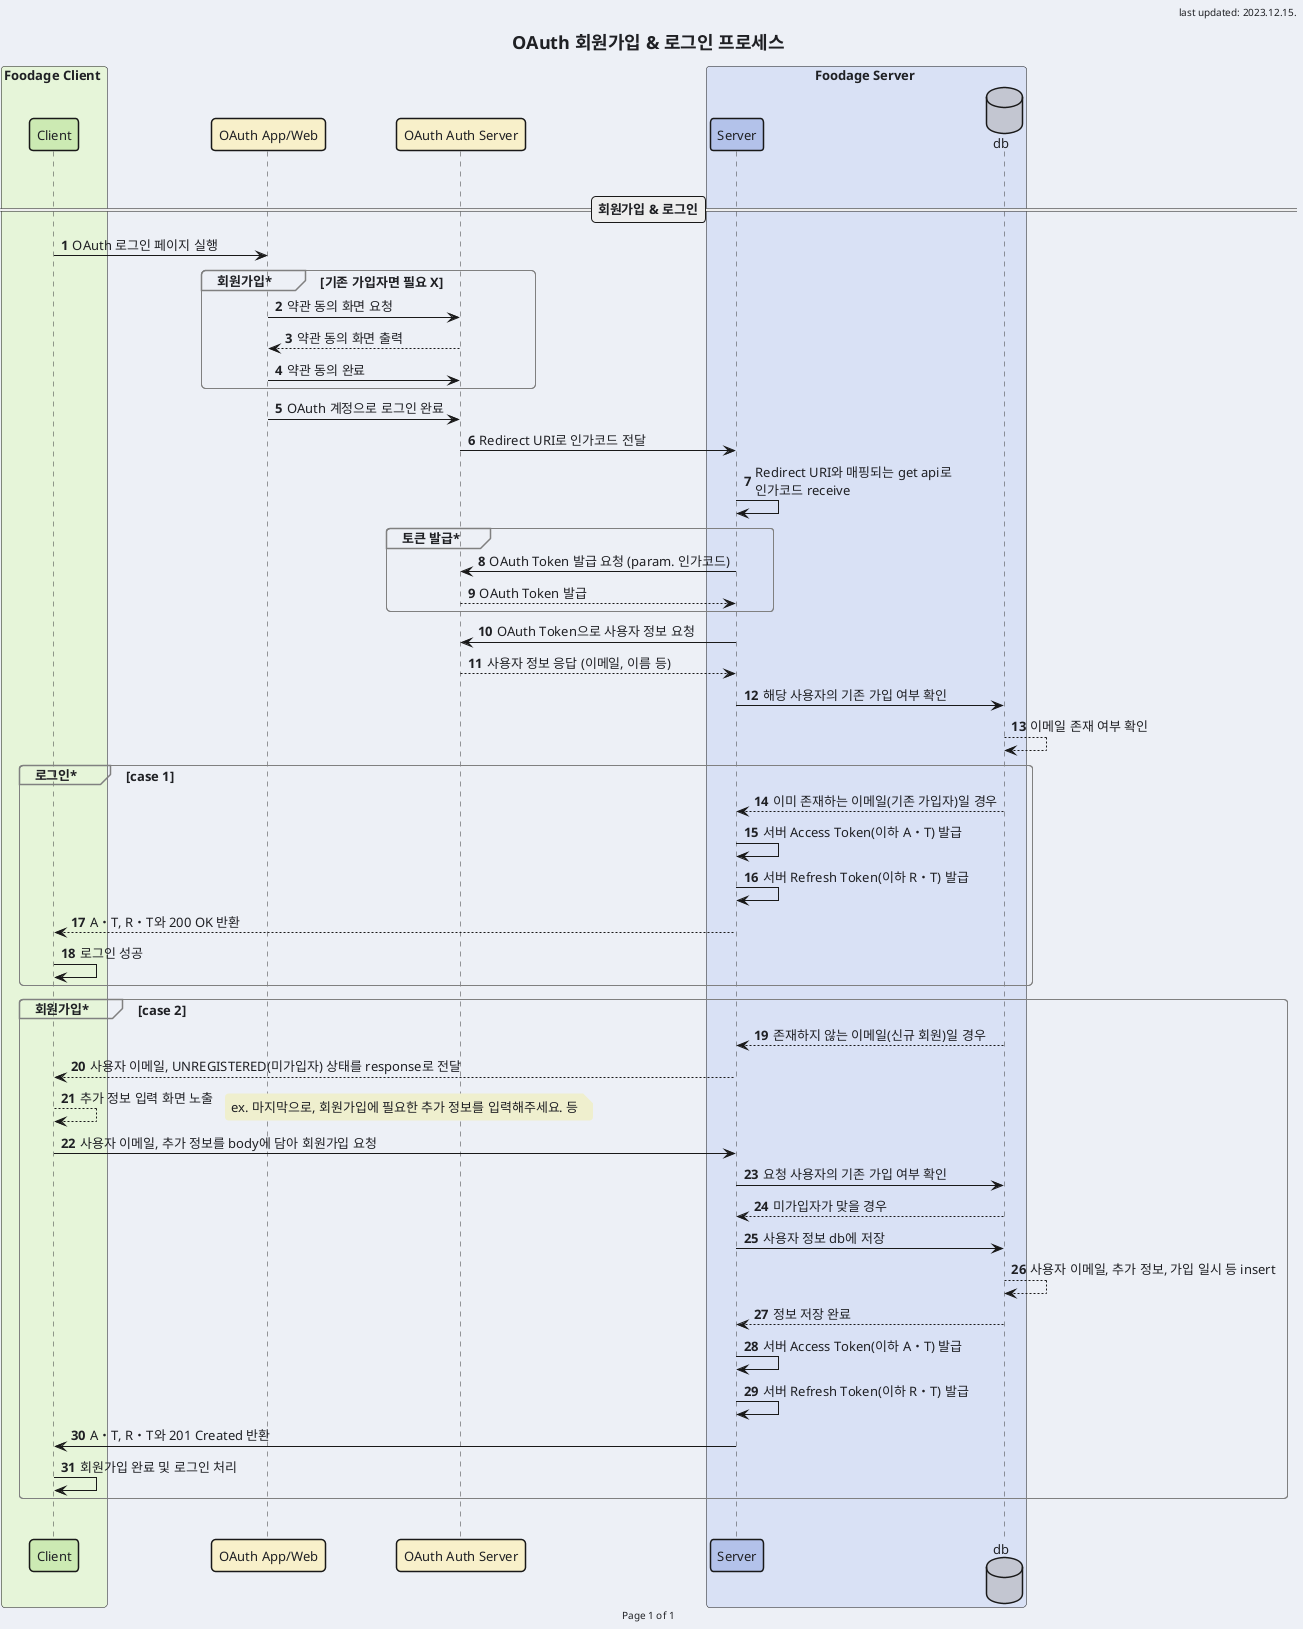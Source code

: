 @startuml
!theme mars
header last updated: 2023.12.15.
footer Page %page% of %lastpage%
title
    <size:18> OAuth 회원가입 & 로그인 프로세스 </size>
end title

''''''''
' skin '
''''''''
skinparam backgroundColor #edf0f6
skinparam defaultFontName Arial
skinparam defaultFontSize 13
skinparam defaultFontColor #1f2024
skinparam sequenceGroupBackgroundColor transparent
skinparam sequenceGroupBorderColor gray
skinparam noteBackgroundColor #efefce
skinparam noteBorderColor transparent

'''''''
'actor User as user
box Foodage Client #e6f5d9
    participant "Client" as client #cceab3
end box
'''''''
participant "OAuth App/Web" as a_client #f8f0ca
participant "OAuth Auth Server" as a_server #f8f0ca
'''''''
box Foodage Server #d9e1f5
    participant "Server" as server #b3c2ea
    database db #c3c6d1
end box
'''''''
autonumber


|||
== 회원가입 & 로그인==

client -> a_client: OAuth 로그인 페이지 실행

'서비스 회원가입
group 회원가입* [기존 가입자면 필요 X]
    a_client -> a_server: 약관 동의 화면 요청
    a_server --> a_client: 약관 동의 화면 출력
    a_client -> a_server: 약관 동의 완료
end

a_client -> a_server: OAuth 계정으로 로그인 완료

a_server -> server: Redirect URI로 인가코드 전달
server -> server: Redirect URI와 매핑되는 get api로\n인가코드 receive

group 토큰 발급*
''' at 발급
server -> a_server: OAuth Token 발급 요청 (param. 인가코드)
a_server --> server: OAuth Token 발급
end

''' at로 사용자 정보 확인
server -> a_server: OAuth Token으로 사용자 정보 요청
a_server --> server: 사용자 정보 응답 (이메일, 이름 등)
server -> db: 해당 사용자의 기존 가입 여부 확인
db --> db: 이메일 존재 여부 확인

'서비스 로그인
group 로그인* [case 1]
    db --> server: 이미 존재하는 이메일(기존 가입자)일 경우
    server -> server: 서버 Access Token(이하 A・T) 발급
    server -> server: 서버 Refresh Token(이하 R・T) 발급
    server --> client: A・T, R・T와 200 OK 반환
    client -> client: 로그인 성공
end

'서비스 회원가입
group 회원가입* [case 2]
    db --> server: 존재하지 않는 이메일(신규 회원)일 경우
    server --> client: 사용자 이메일, UNREGISTERED(미가입자) 상태를 response로 전달
    client --> client: 추가 정보 입력 화면 노출
      note right: ex. 마지막으로, 회원가입에 필요한 추가 정보를 입력해주세요. 등
    client -> server: 사용자 이메일, 추가 정보를 body에 담아 회원가입 요청
    server -> db: 요청 사용자의 기존 가입 여부 확인
    db --> server: 미가입자가 맞을 경우
    server -> db: 사용자 정보 db에 저장
    db --> db: 사용자 이메일, 추가 정보, 가입 일시 등 insert
    db --> server: 정보 저장 완료
    server -> server: 서버 Access Token(이하 A・T) 발급
    server -> server: 서버 Refresh Token(이하 R・T) 발급
    server -> client: A・T, R・T와 201 Created 반환
    client -> client: 회원가입 완료 및 로그인 처리
end

|||

@enduml
